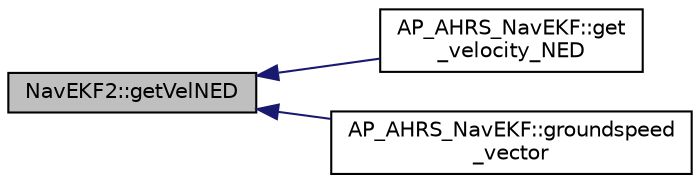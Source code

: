 digraph "NavEKF2::getVelNED"
{
 // INTERACTIVE_SVG=YES
  edge [fontname="Helvetica",fontsize="10",labelfontname="Helvetica",labelfontsize="10"];
  node [fontname="Helvetica",fontsize="10",shape=record];
  rankdir="LR";
  Node1 [label="NavEKF2::getVelNED",height=0.2,width=0.4,color="black", fillcolor="grey75", style="filled", fontcolor="black"];
  Node1 -> Node2 [dir="back",color="midnightblue",fontsize="10",style="solid",fontname="Helvetica"];
  Node2 [label="AP_AHRS_NavEKF::get\l_velocity_NED",height=0.2,width=0.4,color="black", fillcolor="white", style="filled",URL="$classAP__AHRS__NavEKF.html#ae1eae19bbc5451d379dfaa80bc030e9b"];
  Node1 -> Node3 [dir="back",color="midnightblue",fontsize="10",style="solid",fontname="Helvetica"];
  Node3 [label="AP_AHRS_NavEKF::groundspeed\l_vector",height=0.2,width=0.4,color="black", fillcolor="white", style="filled",URL="$classAP__AHRS__NavEKF.html#a01abc245c4c614e1cd3e6ef622621ae7"];
}
